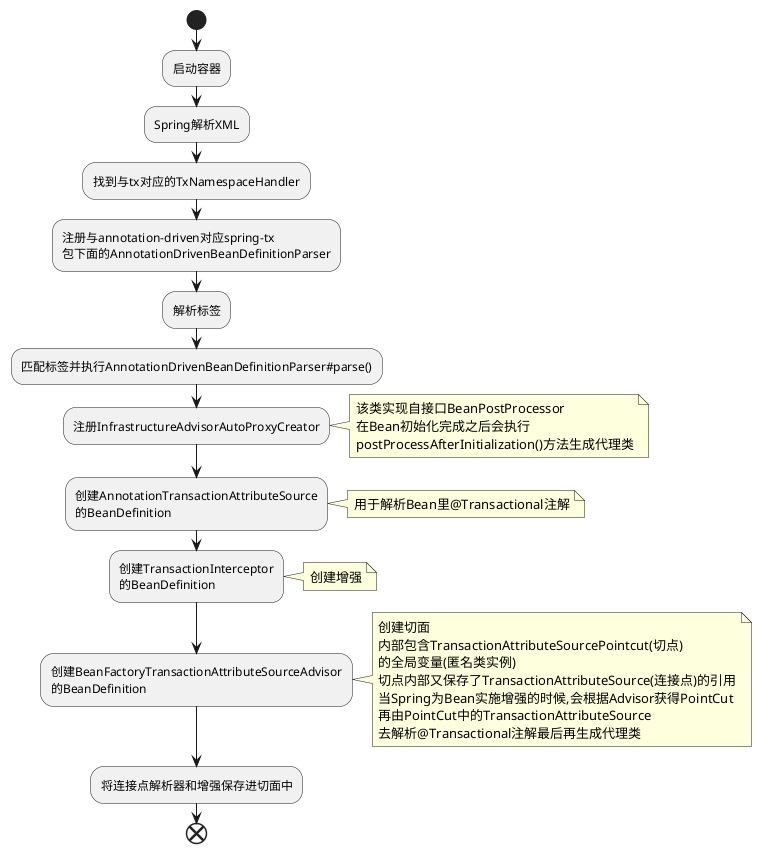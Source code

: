 @startuml
start
:启动容器;
:Spring解析XML;
:找到与tx对应的TxNamespaceHandler;
:注册与annotation-driven对应spring-tx
包下面的AnnotationDrivenBeanDefinitionParser;
:解析标签;
:匹配标签并执行AnnotationDrivenBeanDefinitionParser#parse();
:注册InfrastructureAdvisorAutoProxyCreator;
note right
该类实现自接口BeanPostProcessor
在Bean初始化完成之后会执行
postProcessAfterInitialization()方法生成代理类
end note
:创建AnnotationTransactionAttributeSource
的BeanDefinition;
note right
用于解析Bean里@Transactional注解
end note
:创建TransactionInterceptor
的BeanDefinition;
note right
创建增强
end note
:创建BeanFactoryTransactionAttributeSourceAdvisor
的BeanDefinition;
note right
创建切面
内部包含TransactionAttributeSourcePointcut(切点)
的全局变量(匿名类实例)
切点内部又保存了TransactionAttributeSource(连接点)的引用
当Spring为Bean实施增强的时候,会根据Advisor获得PointCut
再由PointCut中的TransactionAttributeSource
去解析@Transactional注解最后再生成代理类
end note
:将连接点解析器和增强保存进切面中;
end
@enduml
